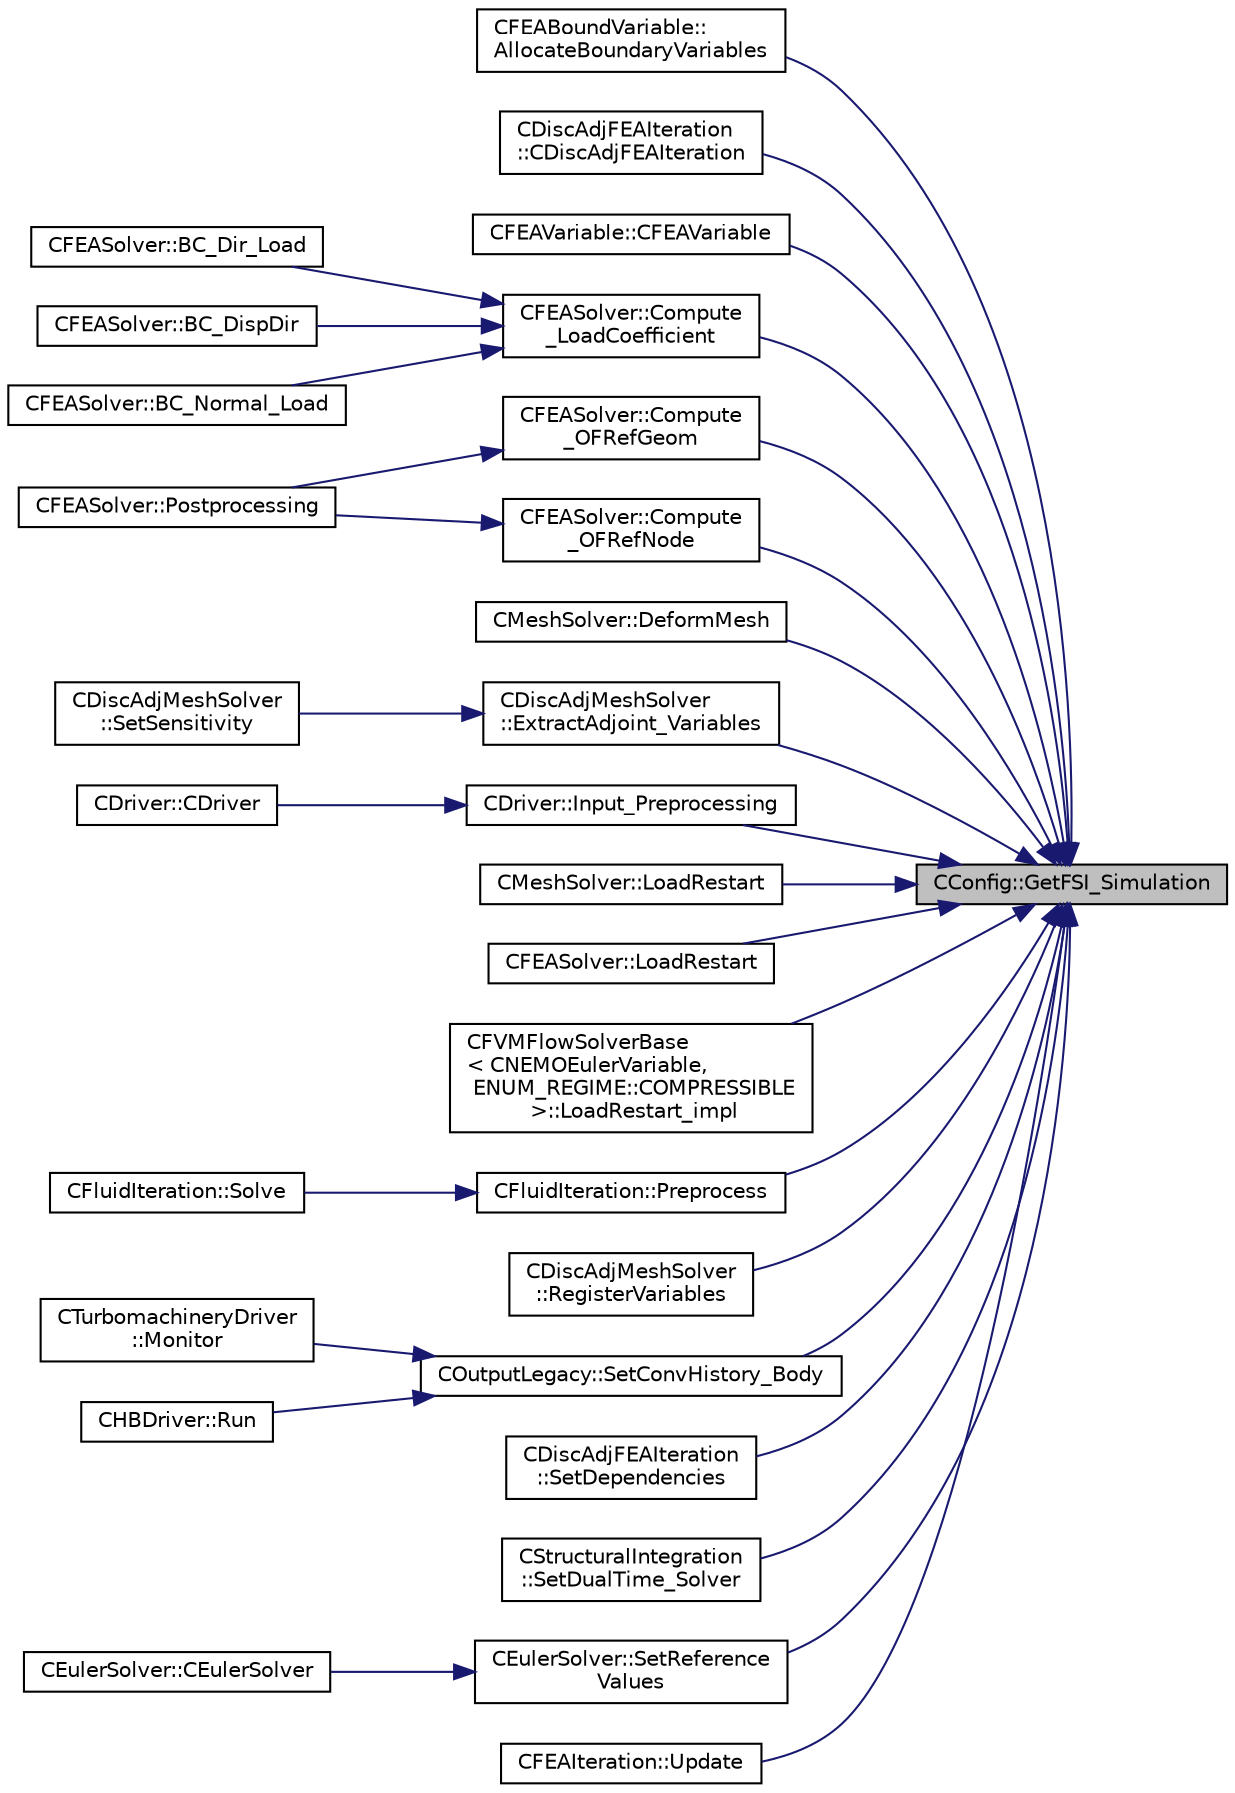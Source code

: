 digraph "CConfig::GetFSI_Simulation"
{
 // LATEX_PDF_SIZE
  edge [fontname="Helvetica",fontsize="10",labelfontname="Helvetica",labelfontsize="10"];
  node [fontname="Helvetica",fontsize="10",shape=record];
  rankdir="RL";
  Node1 [label="CConfig::GetFSI_Simulation",height=0.2,width=0.4,color="black", fillcolor="grey75", style="filled", fontcolor="black",tooltip="Check if the simulation we are running is a FSI simulation."];
  Node1 -> Node2 [dir="back",color="midnightblue",fontsize="10",style="solid",fontname="Helvetica"];
  Node2 [label="CFEABoundVariable::\lAllocateBoundaryVariables",height=0.2,width=0.4,color="black", fillcolor="white", style="filled",URL="$classCFEABoundVariable.html#a71f03a67df03a2631e2d2231bc58d5ab",tooltip="Allocate member variables for points marked as vertex (via \"Set_isVertex\")."];
  Node1 -> Node3 [dir="back",color="midnightblue",fontsize="10",style="solid",fontname="Helvetica"];
  Node3 [label="CDiscAdjFEAIteration\l::CDiscAdjFEAIteration",height=0.2,width=0.4,color="black", fillcolor="white", style="filled",URL="$classCDiscAdjFEAIteration.html#a8b896be02487c28280d35ccb6b41a4f9",tooltip="Constructor of the class."];
  Node1 -> Node4 [dir="back",color="midnightblue",fontsize="10",style="solid",fontname="Helvetica"];
  Node4 [label="CFEAVariable::CFEAVariable",height=0.2,width=0.4,color="black", fillcolor="white", style="filled",URL="$classCFEAVariable.html#af903380be6b3b699751e694d896af2c1",tooltip="Constructor of the class."];
  Node1 -> Node5 [dir="back",color="midnightblue",fontsize="10",style="solid",fontname="Helvetica"];
  Node5 [label="CFEASolver::Compute\l_LoadCoefficient",height=0.2,width=0.4,color="black", fillcolor="white", style="filled",URL="$classCFEASolver.html#a107e856fe84336a5c30945b52095244a",tooltip="Get multiplier for loads."];
  Node5 -> Node6 [dir="back",color="midnightblue",fontsize="10",style="solid",fontname="Helvetica"];
  Node6 [label="CFEASolver::BC_Dir_Load",height=0.2,width=0.4,color="black", fillcolor="white", style="filled",URL="$classCFEASolver.html#a4a259f59bd8bfc5888a59e4505447134",tooltip="Impose a load boundary condition in cartesian coordinates."];
  Node5 -> Node7 [dir="back",color="midnightblue",fontsize="10",style="solid",fontname="Helvetica"];
  Node7 [label="CFEASolver::BC_DispDir",height=0.2,width=0.4,color="black", fillcolor="white", style="filled",URL="$classCFEASolver.html#adcca156fc415758458f4dd0e40ad0b7f",tooltip="A virtual member."];
  Node5 -> Node8 [dir="back",color="midnightblue",fontsize="10",style="solid",fontname="Helvetica"];
  Node8 [label="CFEASolver::BC_Normal_Load",height=0.2,width=0.4,color="black", fillcolor="white", style="filled",URL="$classCFEASolver.html#a564030e469386df4b15d1b3f490392a5",tooltip="Impose a load boundary condition normal to the boundary."];
  Node1 -> Node9 [dir="back",color="midnightblue",fontsize="10",style="solid",fontname="Helvetica"];
  Node9 [label="CFEASolver::Compute\l_OFRefGeom",height=0.2,width=0.4,color="black", fillcolor="white", style="filled",URL="$classCFEASolver.html#a19e9ecb594a92b0423fe5bd76977733f",tooltip="Compute the objective function for a reference geometry."];
  Node9 -> Node10 [dir="back",color="midnightblue",fontsize="10",style="solid",fontname="Helvetica"];
  Node10 [label="CFEASolver::Postprocessing",height=0.2,width=0.4,color="black", fillcolor="white", style="filled",URL="$classCFEASolver.html#ab4fa9086b598c5778c9c0403a5626d1b",tooltip="Postprocessing."];
  Node1 -> Node11 [dir="back",color="midnightblue",fontsize="10",style="solid",fontname="Helvetica"];
  Node11 [label="CFEASolver::Compute\l_OFRefNode",height=0.2,width=0.4,color="black", fillcolor="white", style="filled",URL="$classCFEASolver.html#a70584057c3e5f61ddce67ef88df91e74",tooltip="Compute the objective function for a reference node."];
  Node11 -> Node10 [dir="back",color="midnightblue",fontsize="10",style="solid",fontname="Helvetica"];
  Node1 -> Node12 [dir="back",color="midnightblue",fontsize="10",style="solid",fontname="Helvetica"];
  Node12 [label="CMeshSolver::DeformMesh",height=0.2,width=0.4,color="black", fillcolor="white", style="filled",URL="$classCMeshSolver.html#a573e4ddd63b680f5705f402ec317820b",tooltip="Grid deformation using the linear elasticity equations."];
  Node1 -> Node13 [dir="back",color="midnightblue",fontsize="10",style="solid",fontname="Helvetica"];
  Node13 [label="CDiscAdjMeshSolver\l::ExtractAdjoint_Variables",height=0.2,width=0.4,color="black", fillcolor="white", style="filled",URL="$classCDiscAdjMeshSolver.html#a3394ab931fd79de9bc93e6c7b86b4c8e",tooltip="A virtual member."];
  Node13 -> Node14 [dir="back",color="midnightblue",fontsize="10",style="solid",fontname="Helvetica"];
  Node14 [label="CDiscAdjMeshSolver\l::SetSensitivity",height=0.2,width=0.4,color="black", fillcolor="white", style="filled",URL="$classCDiscAdjMeshSolver.html#aebbe0bcb0b07daa76d7ea6851125696e",tooltip="Extract and set the geometrical sensitivity."];
  Node1 -> Node15 [dir="back",color="midnightblue",fontsize="10",style="solid",fontname="Helvetica"];
  Node15 [label="CDriver::Input_Preprocessing",height=0.2,width=0.4,color="black", fillcolor="white", style="filled",URL="$classCDriver.html#a8310a8cc3f5bd3d2bb70340b44000562",tooltip="Read in the config and mesh files."];
  Node15 -> Node16 [dir="back",color="midnightblue",fontsize="10",style="solid",fontname="Helvetica"];
  Node16 [label="CDriver::CDriver",height=0.2,width=0.4,color="black", fillcolor="white", style="filled",URL="$classCDriver.html#a3fca4a013a6efa9bbb38fe78a86b5f3d",tooltip="Constructor of the class."];
  Node1 -> Node17 [dir="back",color="midnightblue",fontsize="10",style="solid",fontname="Helvetica"];
  Node17 [label="CMeshSolver::LoadRestart",height=0.2,width=0.4,color="black", fillcolor="white", style="filled",URL="$classCMeshSolver.html#a7049d436ca386344acd2424eceb39ef4",tooltip="Load a solution from a restart file."];
  Node1 -> Node18 [dir="back",color="midnightblue",fontsize="10",style="solid",fontname="Helvetica"];
  Node18 [label="CFEASolver::LoadRestart",height=0.2,width=0.4,color="black", fillcolor="white", style="filled",URL="$classCFEASolver.html#ac693299e88dfc4daaf1b2f410ec8351d",tooltip="Load a solution from a restart file."];
  Node1 -> Node19 [dir="back",color="midnightblue",fontsize="10",style="solid",fontname="Helvetica"];
  Node19 [label="CFVMFlowSolverBase\l\< CNEMOEulerVariable,\l ENUM_REGIME::COMPRESSIBLE\l \>::LoadRestart_impl",height=0.2,width=0.4,color="black", fillcolor="white", style="filled",URL="$classCFVMFlowSolverBase.html#a7cf80881bcda9a08b9c8cf78e7a3bc8d",tooltip="General implementation to load a flow solution from a restart file."];
  Node1 -> Node20 [dir="back",color="midnightblue",fontsize="10",style="solid",fontname="Helvetica"];
  Node20 [label="CFluidIteration::Preprocess",height=0.2,width=0.4,color="black", fillcolor="white", style="filled",URL="$classCFluidIteration.html#a7fb34e44cf4a20e8104ab826324f2d9f",tooltip="Preprocessing to prepare for an iteration of the physics."];
  Node20 -> Node21 [dir="back",color="midnightblue",fontsize="10",style="solid",fontname="Helvetica"];
  Node21 [label="CFluidIteration::Solve",height=0.2,width=0.4,color="black", fillcolor="white", style="filled",URL="$classCFluidIteration.html#ae4c454356af70246063fdcba4accb068",tooltip="Iterate the fluid system for a number of Inner_Iter iterations."];
  Node1 -> Node22 [dir="back",color="midnightblue",fontsize="10",style="solid",fontname="Helvetica"];
  Node22 [label="CDiscAdjMeshSolver\l::RegisterVariables",height=0.2,width=0.4,color="black", fillcolor="white", style="filled",URL="$classCDiscAdjMeshSolver.html#a07b26b085a179c13c33591b1207db932",tooltip="A virtual member."];
  Node1 -> Node23 [dir="back",color="midnightblue",fontsize="10",style="solid",fontname="Helvetica"];
  Node23 [label="COutputLegacy::SetConvHistory_Body",height=0.2,width=0.4,color="black", fillcolor="white", style="filled",URL="$classCOutputLegacy.html#a217cc0d778a3828499189a9debee47c6",tooltip="Write the history file and the convergence on the screen for serial computations."];
  Node23 -> Node24 [dir="back",color="midnightblue",fontsize="10",style="solid",fontname="Helvetica"];
  Node24 [label="CTurbomachineryDriver\l::Monitor",height=0.2,width=0.4,color="black", fillcolor="white", style="filled",URL="$classCTurbomachineryDriver.html#a46d71c90157f3116888e41d0789be956",tooltip="Monitor the computation."];
  Node23 -> Node25 [dir="back",color="midnightblue",fontsize="10",style="solid",fontname="Helvetica"];
  Node25 [label="CHBDriver::Run",height=0.2,width=0.4,color="black", fillcolor="white", style="filled",URL="$classCHBDriver.html#a741b28f789c77858055bdea1d5716f21",tooltip="Run a single iteration of a Harmonic Balance problem."];
  Node1 -> Node26 [dir="back",color="midnightblue",fontsize="10",style="solid",fontname="Helvetica"];
  Node26 [label="CDiscAdjFEAIteration\l::SetDependencies",height=0.2,width=0.4,color="black", fillcolor="white", style="filled",URL="$classCDiscAdjFEAIteration.html#a69ba436ed72a9bb4c9c25de4cbed959f",tooltip="Compute necessary variables that depend on the variables in the numerics (E, Nu......"];
  Node1 -> Node27 [dir="back",color="midnightblue",fontsize="10",style="solid",fontname="Helvetica"];
  Node27 [label="CStructuralIntegration\l::SetDualTime_Solver",height=0.2,width=0.4,color="black", fillcolor="white", style="filled",URL="$classCStructuralIntegration.html#ab11e7a55feee6c5b39d5e32f19e65090",tooltip="Save the solution at different time steps, and reset certain fields for the next timestep."];
  Node1 -> Node28 [dir="back",color="midnightblue",fontsize="10",style="solid",fontname="Helvetica"];
  Node28 [label="CEulerSolver::SetReference\lValues",height=0.2,width=0.4,color="black", fillcolor="white", style="filled",URL="$classCEulerSolver.html#a591d93dc7b2522e2fd297bf0c3350bb2",tooltip="Set reference values for pressure, forces, etc."];
  Node28 -> Node29 [dir="back",color="midnightblue",fontsize="10",style="solid",fontname="Helvetica"];
  Node29 [label="CEulerSolver::CEulerSolver",height=0.2,width=0.4,color="black", fillcolor="white", style="filled",URL="$classCEulerSolver.html#acb987947b2e76a9900605cb5fee72460",tooltip="Main constructor of this class."];
  Node1 -> Node30 [dir="back",color="midnightblue",fontsize="10",style="solid",fontname="Helvetica"];
  Node30 [label="CFEAIteration::Update",height=0.2,width=0.4,color="black", fillcolor="white", style="filled",URL="$classCFEAIteration.html#a1112f9283b0bee1ac564a798a0090c21",tooltip="Updates the containers for the FEM system."];
}

